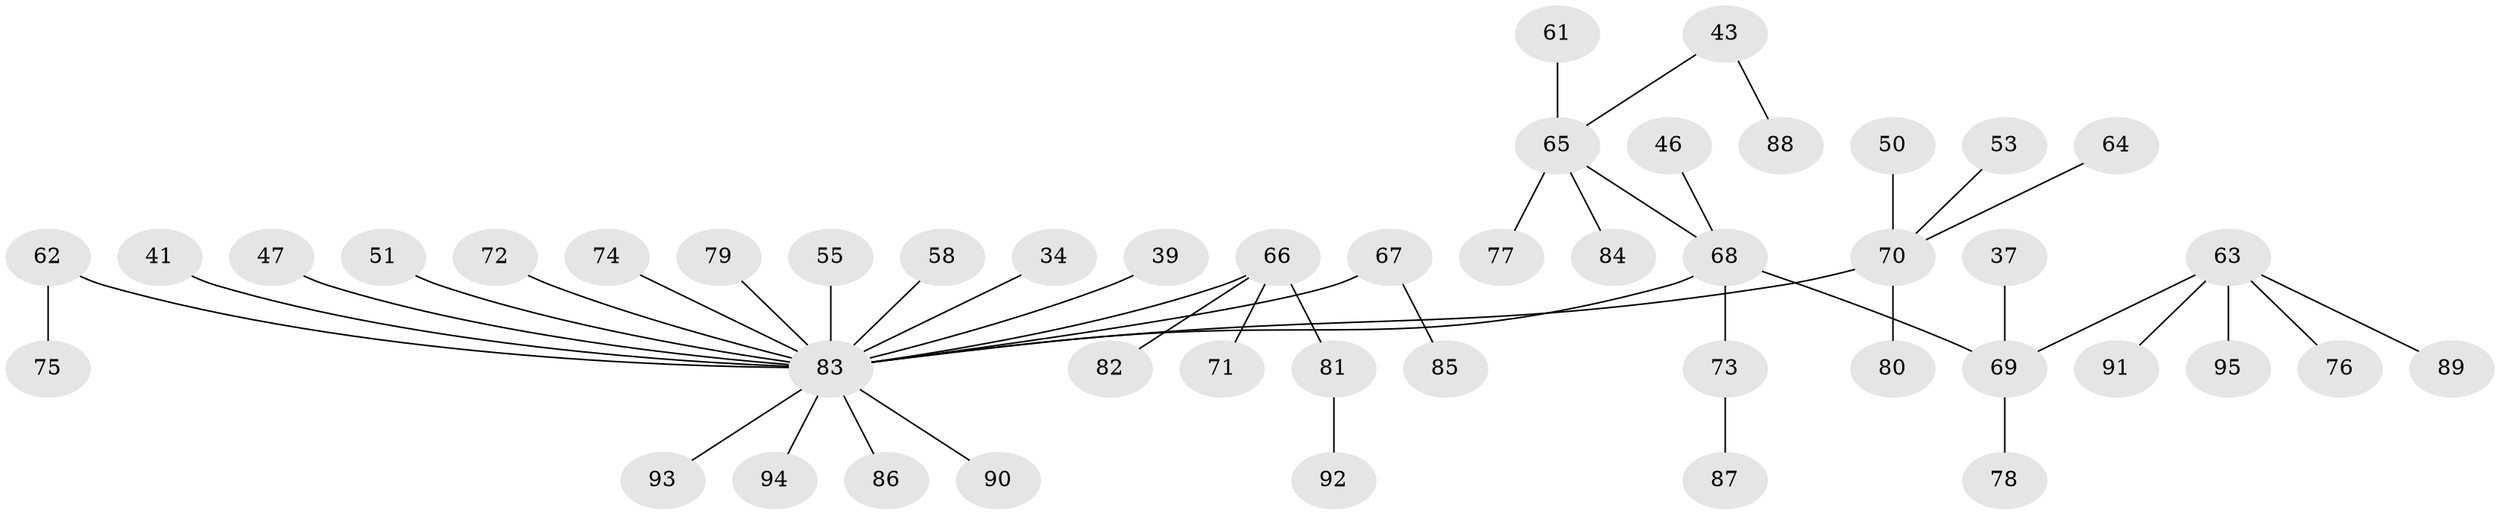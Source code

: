 // original degree distribution, {12: 0.010526315789473684, 3: 0.18947368421052632, 2: 0.23157894736842105, 4: 0.05263157894736842, 6: 0.010526315789473684, 1: 0.49473684210526314, 5: 0.010526315789473684}
// Generated by graph-tools (version 1.1) at 2025/53/03/09/25 04:53:27]
// undirected, 47 vertices, 46 edges
graph export_dot {
graph [start="1"]
  node [color=gray90,style=filled];
  34;
  37;
  39;
  41;
  43;
  46;
  47;
  50;
  51;
  53;
  55;
  58;
  61;
  62;
  63 [super="+48"];
  64;
  65 [super="+17+38+42"];
  66;
  67;
  68 [super="+6+52"];
  69 [super="+31"];
  70 [super="+60"];
  71;
  72;
  73 [super="+57"];
  74;
  75;
  76;
  77;
  78;
  79;
  80;
  81;
  82;
  83 [super="+32+36+45+20+56+29+59+11"];
  84;
  85;
  86;
  87;
  88;
  89;
  90;
  91;
  92;
  93;
  94;
  95;
  34 -- 83;
  37 -- 69;
  39 -- 83;
  41 -- 83;
  43 -- 88;
  43 -- 65;
  46 -- 68;
  47 -- 83;
  50 -- 70;
  51 -- 83;
  53 -- 70;
  55 -- 83;
  58 -- 83;
  61 -- 65;
  62 -- 75;
  62 -- 83;
  63 -- 89;
  63 -- 95;
  63 -- 91;
  63 -- 76;
  63 -- 69;
  64 -- 70;
  65 -- 84;
  65 -- 68;
  65 -- 77;
  66 -- 71;
  66 -- 81;
  66 -- 82;
  66 -- 83;
  67 -- 85;
  67 -- 83;
  68 -- 83;
  68 -- 73;
  68 -- 69;
  69 -- 78;
  70 -- 80;
  70 -- 83;
  72 -- 83;
  73 -- 87;
  74 -- 83;
  79 -- 83;
  81 -- 92;
  83 -- 86;
  83 -- 90;
  83 -- 94;
  83 -- 93;
}
